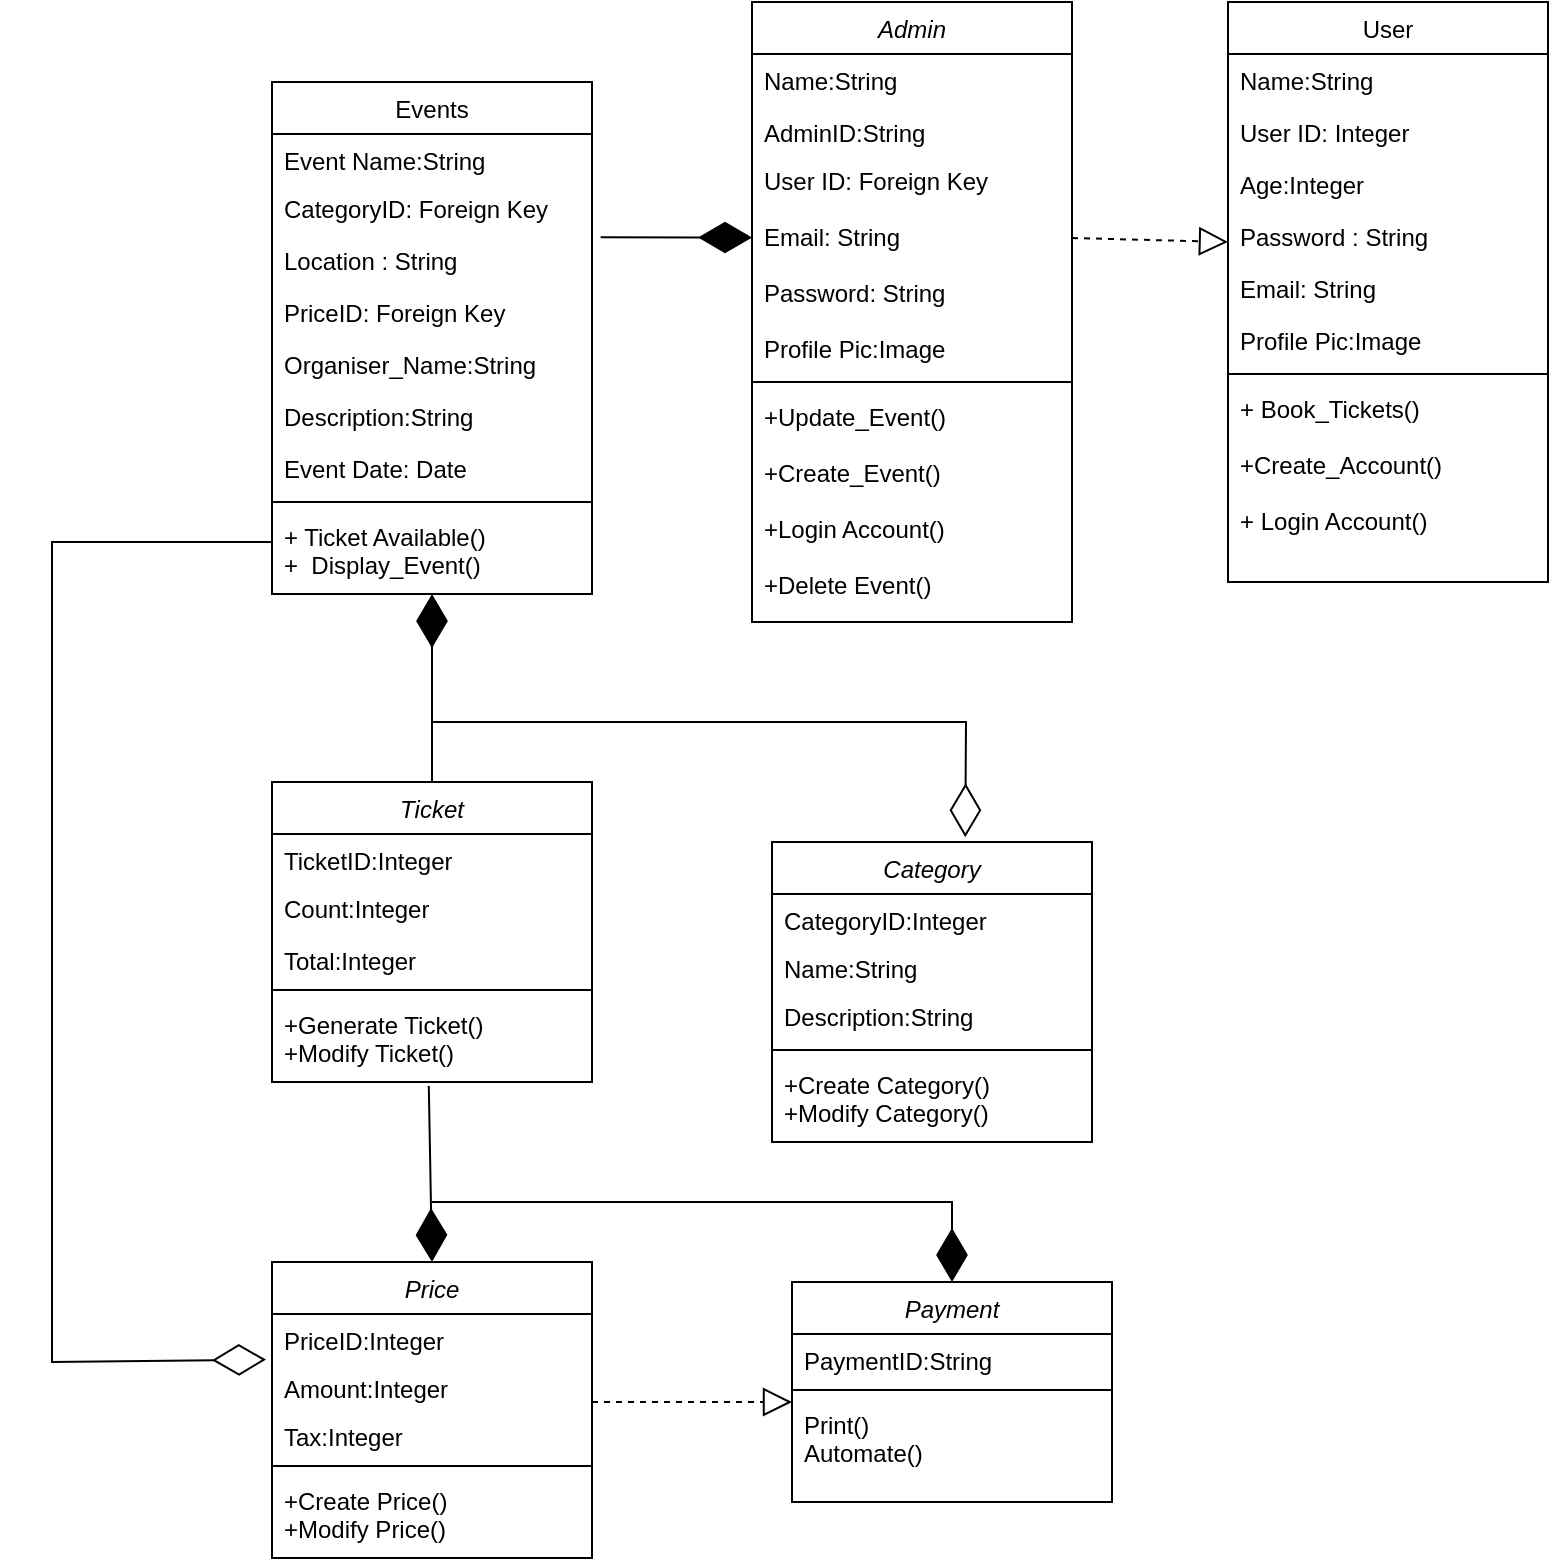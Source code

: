 <mxfile version="24.5.2" type="github">
  <diagram id="C5RBs43oDa-KdzZeNtuy" name="Page-1">
    <mxGraphModel dx="2258" dy="824" grid="1" gridSize="10" guides="1" tooltips="1" connect="1" arrows="1" fold="1" page="1" pageScale="1" pageWidth="827" pageHeight="1169" math="0" shadow="0">
      <root>
        <mxCell id="WIyWlLk6GJQsqaUBKTNV-0" />
        <mxCell id="WIyWlLk6GJQsqaUBKTNV-1" parent="WIyWlLk6GJQsqaUBKTNV-0" />
        <mxCell id="zkfFHV4jXpPFQw0GAbJ--0" value="Admin" style="swimlane;fontStyle=2;align=center;verticalAlign=top;childLayout=stackLayout;horizontal=1;startSize=26;horizontalStack=0;resizeParent=1;resizeLast=0;collapsible=1;marginBottom=0;rounded=0;shadow=0;strokeWidth=1;" parent="WIyWlLk6GJQsqaUBKTNV-1" vertex="1">
          <mxGeometry x="270" y="120" width="160" height="310" as="geometry">
            <mxRectangle x="230" y="140" width="160" height="26" as="alternateBounds" />
          </mxGeometry>
        </mxCell>
        <mxCell id="zkfFHV4jXpPFQw0GAbJ--2" value="Name:String" style="text;align=left;verticalAlign=top;spacingLeft=4;spacingRight=4;overflow=hidden;rotatable=0;points=[[0,0.5],[1,0.5]];portConstraint=eastwest;rounded=0;shadow=0;html=0;" parent="zkfFHV4jXpPFQw0GAbJ--0" vertex="1">
          <mxGeometry y="26" width="160" height="26" as="geometry" />
        </mxCell>
        <mxCell id="zkfFHV4jXpPFQw0GAbJ--1" value="AdminID:String" style="text;align=left;verticalAlign=top;spacingLeft=4;spacingRight=4;overflow=hidden;rotatable=0;points=[[0,0.5],[1,0.5]];portConstraint=eastwest;" parent="zkfFHV4jXpPFQw0GAbJ--0" vertex="1">
          <mxGeometry y="52" width="160" height="24" as="geometry" />
        </mxCell>
        <mxCell id="zkfFHV4jXpPFQw0GAbJ--3" value="User ID: Foreign Key&#xa;&#xa;Email: String&#xa;&#xa;Password: String" style="text;align=left;verticalAlign=top;spacingLeft=4;spacingRight=4;overflow=hidden;rotatable=0;points=[[0,0.5],[1,0.5]];portConstraint=eastwest;rounded=0;shadow=0;html=0;" parent="zkfFHV4jXpPFQw0GAbJ--0" vertex="1">
          <mxGeometry y="76" width="160" height="84" as="geometry" />
        </mxCell>
        <mxCell id="QArWGsOdWdeEShQPEXwd-15" value="Profile Pic:Image" style="text;align=left;verticalAlign=top;spacingLeft=4;spacingRight=4;overflow=hidden;rotatable=0;points=[[0,0.5],[1,0.5]];portConstraint=eastwest;rounded=0;shadow=0;html=0;" parent="zkfFHV4jXpPFQw0GAbJ--0" vertex="1">
          <mxGeometry y="160" width="160" height="26" as="geometry" />
        </mxCell>
        <mxCell id="zkfFHV4jXpPFQw0GAbJ--4" value="" style="line;html=1;strokeWidth=1;align=left;verticalAlign=middle;spacingTop=-1;spacingLeft=3;spacingRight=3;rotatable=0;labelPosition=right;points=[];portConstraint=eastwest;" parent="zkfFHV4jXpPFQw0GAbJ--0" vertex="1">
          <mxGeometry y="186" width="160" height="8" as="geometry" />
        </mxCell>
        <mxCell id="zkfFHV4jXpPFQw0GAbJ--5" value="+Update_Event()&#xa;&#xa;+Create_Event()&#xa;&#xa;+Login Account()&#xa;&#xa;+Delete Event()" style="text;align=left;verticalAlign=top;spacingLeft=4;spacingRight=4;overflow=hidden;rotatable=0;points=[[0,0.5],[1,0.5]];portConstraint=eastwest;" parent="zkfFHV4jXpPFQw0GAbJ--0" vertex="1">
          <mxGeometry y="194" width="160" height="116" as="geometry" />
        </mxCell>
        <mxCell id="zkfFHV4jXpPFQw0GAbJ--6" value="Events" style="swimlane;fontStyle=0;align=center;verticalAlign=top;childLayout=stackLayout;horizontal=1;startSize=26;horizontalStack=0;resizeParent=1;resizeLast=0;collapsible=1;marginBottom=0;rounded=0;shadow=0;strokeWidth=1;" parent="WIyWlLk6GJQsqaUBKTNV-1" vertex="1">
          <mxGeometry x="30" y="160" width="160" height="256" as="geometry">
            <mxRectangle x="130" y="380" width="160" height="26" as="alternateBounds" />
          </mxGeometry>
        </mxCell>
        <mxCell id="zkfFHV4jXpPFQw0GAbJ--7" value="Event Name:String" style="text;align=left;verticalAlign=top;spacingLeft=4;spacingRight=4;overflow=hidden;rotatable=0;points=[[0,0.5],[1,0.5]];portConstraint=eastwest;" parent="zkfFHV4jXpPFQw0GAbJ--6" vertex="1">
          <mxGeometry y="26" width="160" height="24" as="geometry" />
        </mxCell>
        <mxCell id="QArWGsOdWdeEShQPEXwd-11" value="CategoryID: Foreign Key" style="text;align=left;verticalAlign=top;spacingLeft=4;spacingRight=4;overflow=hidden;rotatable=0;points=[[0,0.5],[1,0.5]];portConstraint=eastwest;rounded=0;shadow=0;html=0;" parent="zkfFHV4jXpPFQw0GAbJ--6" vertex="1">
          <mxGeometry y="50" width="160" height="26" as="geometry" />
        </mxCell>
        <mxCell id="QArWGsOdWdeEShQPEXwd-12" value="Location : String" style="text;align=left;verticalAlign=top;spacingLeft=4;spacingRight=4;overflow=hidden;rotatable=0;points=[[0,0.5],[1,0.5]];portConstraint=eastwest;rounded=0;shadow=0;html=0;" parent="zkfFHV4jXpPFQw0GAbJ--6" vertex="1">
          <mxGeometry y="76" width="160" height="26" as="geometry" />
        </mxCell>
        <mxCell id="QArWGsOdWdeEShQPEXwd-28" value="PriceID: Foreign Key" style="text;align=left;verticalAlign=top;spacingLeft=4;spacingRight=4;overflow=hidden;rotatable=0;points=[[0,0.5],[1,0.5]];portConstraint=eastwest;rounded=0;shadow=0;html=0;" parent="zkfFHV4jXpPFQw0GAbJ--6" vertex="1">
          <mxGeometry y="102" width="160" height="26" as="geometry" />
        </mxCell>
        <mxCell id="zDtMwkUHTieJUA7hqiTg-0" value="Organiser_Name:String" style="text;align=left;verticalAlign=top;spacingLeft=4;spacingRight=4;overflow=hidden;rotatable=0;points=[[0,0.5],[1,0.5]];portConstraint=eastwest;rounded=0;shadow=0;html=0;" parent="zkfFHV4jXpPFQw0GAbJ--6" vertex="1">
          <mxGeometry y="128" width="160" height="26" as="geometry" />
        </mxCell>
        <mxCell id="zkfFHV4jXpPFQw0GAbJ--8" value="Description:String" style="text;align=left;verticalAlign=top;spacingLeft=4;spacingRight=4;overflow=hidden;rotatable=0;points=[[0,0.5],[1,0.5]];portConstraint=eastwest;rounded=0;shadow=0;html=0;" parent="zkfFHV4jXpPFQw0GAbJ--6" vertex="1">
          <mxGeometry y="154" width="160" height="26" as="geometry" />
        </mxCell>
        <mxCell id="QArWGsOdWdeEShQPEXwd-13" value="Event Date: Date" style="text;align=left;verticalAlign=top;spacingLeft=4;spacingRight=4;overflow=hidden;rotatable=0;points=[[0,0.5],[1,0.5]];portConstraint=eastwest;rounded=0;shadow=0;html=0;" parent="zkfFHV4jXpPFQw0GAbJ--6" vertex="1">
          <mxGeometry y="180" width="160" height="26" as="geometry" />
        </mxCell>
        <mxCell id="zkfFHV4jXpPFQw0GAbJ--9" value="" style="line;html=1;strokeWidth=1;align=left;verticalAlign=middle;spacingTop=-1;spacingLeft=3;spacingRight=3;rotatable=0;labelPosition=right;points=[];portConstraint=eastwest;" parent="zkfFHV4jXpPFQw0GAbJ--6" vertex="1">
          <mxGeometry y="206" width="160" height="8" as="geometry" />
        </mxCell>
        <mxCell id="zkfFHV4jXpPFQw0GAbJ--11" value="+ Ticket Available()&#xa;+  Display_Event()" style="text;align=left;verticalAlign=top;spacingLeft=4;spacingRight=4;overflow=hidden;rotatable=0;points=[[0,0.5],[1,0.5]];portConstraint=eastwest;" parent="zkfFHV4jXpPFQw0GAbJ--6" vertex="1">
          <mxGeometry y="214" width="160" height="42" as="geometry" />
        </mxCell>
        <mxCell id="zkfFHV4jXpPFQw0GAbJ--17" value="User" style="swimlane;fontStyle=0;align=center;verticalAlign=top;childLayout=stackLayout;horizontal=1;startSize=26;horizontalStack=0;resizeParent=1;resizeLast=0;collapsible=1;marginBottom=0;rounded=0;shadow=0;strokeWidth=1;" parent="WIyWlLk6GJQsqaUBKTNV-1" vertex="1">
          <mxGeometry x="508" y="120" width="160" height="290" as="geometry">
            <mxRectangle x="550" y="140" width="160" height="26" as="alternateBounds" />
          </mxGeometry>
        </mxCell>
        <mxCell id="zkfFHV4jXpPFQw0GAbJ--18" value="Name:String" style="text;align=left;verticalAlign=top;spacingLeft=4;spacingRight=4;overflow=hidden;rotatable=0;points=[[0,0.5],[1,0.5]];portConstraint=eastwest;" parent="zkfFHV4jXpPFQw0GAbJ--17" vertex="1">
          <mxGeometry y="26" width="160" height="26" as="geometry" />
        </mxCell>
        <mxCell id="zkfFHV4jXpPFQw0GAbJ--19" value="User ID: Integer" style="text;align=left;verticalAlign=top;spacingLeft=4;spacingRight=4;overflow=hidden;rotatable=0;points=[[0,0.5],[1,0.5]];portConstraint=eastwest;rounded=0;shadow=0;html=0;" parent="zkfFHV4jXpPFQw0GAbJ--17" vertex="1">
          <mxGeometry y="52" width="160" height="26" as="geometry" />
        </mxCell>
        <mxCell id="zkfFHV4jXpPFQw0GAbJ--20" value="Age:Integer" style="text;align=left;verticalAlign=top;spacingLeft=4;spacingRight=4;overflow=hidden;rotatable=0;points=[[0,0.5],[1,0.5]];portConstraint=eastwest;rounded=0;shadow=0;html=0;" parent="zkfFHV4jXpPFQw0GAbJ--17" vertex="1">
          <mxGeometry y="78" width="160" height="26" as="geometry" />
        </mxCell>
        <mxCell id="QArWGsOdWdeEShQPEXwd-10" value="Password : String" style="text;align=left;verticalAlign=top;spacingLeft=4;spacingRight=4;overflow=hidden;rotatable=0;points=[[0,0.5],[1,0.5]];portConstraint=eastwest;rounded=0;shadow=0;html=0;" parent="zkfFHV4jXpPFQw0GAbJ--17" vertex="1">
          <mxGeometry y="104" width="160" height="26" as="geometry" />
        </mxCell>
        <mxCell id="zkfFHV4jXpPFQw0GAbJ--22" value="Email: String" style="text;align=left;verticalAlign=top;spacingLeft=4;spacingRight=4;overflow=hidden;rotatable=0;points=[[0,0.5],[1,0.5]];portConstraint=eastwest;rounded=0;shadow=0;html=0;" parent="zkfFHV4jXpPFQw0GAbJ--17" vertex="1">
          <mxGeometry y="130" width="160" height="26" as="geometry" />
        </mxCell>
        <mxCell id="QArWGsOdWdeEShQPEXwd-9" value="Profile Pic:Image" style="text;align=left;verticalAlign=top;spacingLeft=4;spacingRight=4;overflow=hidden;rotatable=0;points=[[0,0.5],[1,0.5]];portConstraint=eastwest;rounded=0;shadow=0;html=0;" parent="zkfFHV4jXpPFQw0GAbJ--17" vertex="1">
          <mxGeometry y="156" width="160" height="26" as="geometry" />
        </mxCell>
        <mxCell id="zkfFHV4jXpPFQw0GAbJ--23" value="" style="line;html=1;strokeWidth=1;align=left;verticalAlign=middle;spacingTop=-1;spacingLeft=3;spacingRight=3;rotatable=0;labelPosition=right;points=[];portConstraint=eastwest;" parent="zkfFHV4jXpPFQw0GAbJ--17" vertex="1">
          <mxGeometry y="182" width="160" height="8" as="geometry" />
        </mxCell>
        <mxCell id="QArWGsOdWdeEShQPEXwd-21" value="+ Book_Tickets()&#xa; &#xa;+Create_Account()&#xa;&#xa;+ Login Account()&#xa;" style="text;align=left;verticalAlign=top;spacingLeft=4;spacingRight=4;overflow=hidden;rotatable=0;points=[[0,0.5],[1,0.5]];portConstraint=eastwest;" parent="zkfFHV4jXpPFQw0GAbJ--17" vertex="1">
          <mxGeometry y="190" width="160" height="88" as="geometry" />
        </mxCell>
        <mxCell id="QArWGsOdWdeEShQPEXwd-31" value="" style="endArrow=diamondThin;endFill=0;endSize=24;html=1;rounded=0;exitX=0;exitY=1;exitDx=0;exitDy=0;entryX=-0.019;entryY=-0.05;entryDx=0;entryDy=0;entryPerimeter=0;" parent="WIyWlLk6GJQsqaUBKTNV-1" target="Cp9vP32NuV1PQ_B-YW_r-2" edge="1">
          <mxGeometry width="160" relative="1" as="geometry">
            <mxPoint x="30" y="390" as="sourcePoint" />
            <mxPoint x="-30" y="800" as="targetPoint" />
            <Array as="points">
              <mxPoint x="-80" y="390" />
              <mxPoint x="-80" y="586" />
              <mxPoint x="-80" y="666" />
              <mxPoint x="-80" y="800" />
            </Array>
          </mxGeometry>
        </mxCell>
        <mxCell id="QArWGsOdWdeEShQPEXwd-34" value="Ticket" style="swimlane;fontStyle=2;align=center;verticalAlign=top;childLayout=stackLayout;horizontal=1;startSize=26;horizontalStack=0;resizeParent=1;resizeLast=0;collapsible=1;marginBottom=0;rounded=0;shadow=0;strokeWidth=1;" parent="WIyWlLk6GJQsqaUBKTNV-1" vertex="1">
          <mxGeometry x="30" y="510" width="160" height="150" as="geometry">
            <mxRectangle x="230" y="140" width="160" height="26" as="alternateBounds" />
          </mxGeometry>
        </mxCell>
        <mxCell id="Cp9vP32NuV1PQ_B-YW_r-6" value="TicketID:Integer" style="text;align=left;verticalAlign=top;spacingLeft=4;spacingRight=4;overflow=hidden;rotatable=0;points=[[0,0.5],[1,0.5]];portConstraint=eastwest;rounded=0;shadow=0;html=0;" parent="QArWGsOdWdeEShQPEXwd-34" vertex="1">
          <mxGeometry y="26" width="160" height="24" as="geometry" />
        </mxCell>
        <mxCell id="QArWGsOdWdeEShQPEXwd-38" value="Count:Integer" style="text;align=left;verticalAlign=top;spacingLeft=4;spacingRight=4;overflow=hidden;rotatable=0;points=[[0,0.5],[1,0.5]];portConstraint=eastwest;rounded=0;shadow=0;html=0;" parent="QArWGsOdWdeEShQPEXwd-34" vertex="1">
          <mxGeometry y="50" width="160" height="26" as="geometry" />
        </mxCell>
        <mxCell id="QArWGsOdWdeEShQPEXwd-36" value="Total:Integer" style="text;align=left;verticalAlign=top;spacingLeft=4;spacingRight=4;overflow=hidden;rotatable=0;points=[[0,0.5],[1,0.5]];portConstraint=eastwest;" parent="QArWGsOdWdeEShQPEXwd-34" vertex="1">
          <mxGeometry y="76" width="160" height="24" as="geometry" />
        </mxCell>
        <mxCell id="QArWGsOdWdeEShQPEXwd-39" value="" style="line;html=1;strokeWidth=1;align=left;verticalAlign=middle;spacingTop=-1;spacingLeft=3;spacingRight=3;rotatable=0;labelPosition=right;points=[];portConstraint=eastwest;" parent="QArWGsOdWdeEShQPEXwd-34" vertex="1">
          <mxGeometry y="100" width="160" height="8" as="geometry" />
        </mxCell>
        <mxCell id="QArWGsOdWdeEShQPEXwd-40" value="+Generate Ticket()&#xa;+Modify Ticket()" style="text;align=left;verticalAlign=top;spacingLeft=4;spacingRight=4;overflow=hidden;rotatable=0;points=[[0,0.5],[1,0.5]];portConstraint=eastwest;" parent="QArWGsOdWdeEShQPEXwd-34" vertex="1">
          <mxGeometry y="108" width="160" height="42" as="geometry" />
        </mxCell>
        <mxCell id="QArWGsOdWdeEShQPEXwd-42" value="" style="endArrow=block;dashed=1;endFill=0;endSize=12;html=1;rounded=0;exitX=1;exitY=0.5;exitDx=0;exitDy=0;" parent="WIyWlLk6GJQsqaUBKTNV-1" source="zkfFHV4jXpPFQw0GAbJ--3" edge="1">
          <mxGeometry width="160" relative="1" as="geometry">
            <mxPoint x="348" y="240" as="sourcePoint" />
            <mxPoint x="508" y="240" as="targetPoint" />
          </mxGeometry>
        </mxCell>
        <mxCell id="QArWGsOdWdeEShQPEXwd-43" value="" style="endArrow=diamondThin;endFill=1;endSize=24;html=1;rounded=0;exitX=1.027;exitY=0.061;exitDx=0;exitDy=0;exitPerimeter=0;" parent="WIyWlLk6GJQsqaUBKTNV-1" source="QArWGsOdWdeEShQPEXwd-12" target="zkfFHV4jXpPFQw0GAbJ--3" edge="1">
          <mxGeometry width="160" relative="1" as="geometry">
            <mxPoint x="380" y="460" as="sourcePoint" />
            <mxPoint x="210" y="350" as="targetPoint" />
          </mxGeometry>
        </mxCell>
        <mxCell id="QArWGsOdWdeEShQPEXwd-44" value="Category" style="swimlane;fontStyle=2;align=center;verticalAlign=top;childLayout=stackLayout;horizontal=1;startSize=26;horizontalStack=0;resizeParent=1;resizeLast=0;collapsible=1;marginBottom=0;rounded=0;shadow=0;strokeWidth=1;" parent="WIyWlLk6GJQsqaUBKTNV-1" vertex="1">
          <mxGeometry x="280" y="540" width="160" height="150" as="geometry">
            <mxRectangle x="230" y="140" width="160" height="26" as="alternateBounds" />
          </mxGeometry>
        </mxCell>
        <mxCell id="QArWGsOdWdeEShQPEXwd-45" value="CategoryID:Integer" style="text;align=left;verticalAlign=top;spacingLeft=4;spacingRight=4;overflow=hidden;rotatable=0;points=[[0,0.5],[1,0.5]];portConstraint=eastwest;rounded=0;shadow=0;html=0;" parent="QArWGsOdWdeEShQPEXwd-44" vertex="1">
          <mxGeometry y="26" width="160" height="24" as="geometry" />
        </mxCell>
        <mxCell id="QArWGsOdWdeEShQPEXwd-46" value="Name:String" style="text;align=left;verticalAlign=top;spacingLeft=4;spacingRight=4;overflow=hidden;rotatable=0;points=[[0,0.5],[1,0.5]];portConstraint=eastwest;" parent="QArWGsOdWdeEShQPEXwd-44" vertex="1">
          <mxGeometry y="50" width="160" height="24" as="geometry" />
        </mxCell>
        <mxCell id="QArWGsOdWdeEShQPEXwd-47" value="Description:String" style="text;align=left;verticalAlign=top;spacingLeft=4;spacingRight=4;overflow=hidden;rotatable=0;points=[[0,0.5],[1,0.5]];portConstraint=eastwest;rounded=0;shadow=0;html=0;" parent="QArWGsOdWdeEShQPEXwd-44" vertex="1">
          <mxGeometry y="74" width="160" height="26" as="geometry" />
        </mxCell>
        <mxCell id="QArWGsOdWdeEShQPEXwd-48" value="" style="line;html=1;strokeWidth=1;align=left;verticalAlign=middle;spacingTop=-1;spacingLeft=3;spacingRight=3;rotatable=0;labelPosition=right;points=[];portConstraint=eastwest;" parent="QArWGsOdWdeEShQPEXwd-44" vertex="1">
          <mxGeometry y="100" width="160" height="8" as="geometry" />
        </mxCell>
        <mxCell id="QArWGsOdWdeEShQPEXwd-49" value="+Create Category()&#xa;+Modify Category()" style="text;align=left;verticalAlign=top;spacingLeft=4;spacingRight=4;overflow=hidden;rotatable=0;points=[[0,0.5],[1,0.5]];portConstraint=eastwest;" parent="QArWGsOdWdeEShQPEXwd-44" vertex="1">
          <mxGeometry y="108" width="160" height="42" as="geometry" />
        </mxCell>
        <mxCell id="QArWGsOdWdeEShQPEXwd-50" value="" style="endArrow=diamondThin;endFill=0;endSize=24;html=1;rounded=0;exitX=0.5;exitY=1;exitDx=0;exitDy=0;entryX=0.604;entryY=-0.016;entryDx=0;entryDy=0;entryPerimeter=0;" parent="WIyWlLk6GJQsqaUBKTNV-1" source="zkfFHV4jXpPFQw0GAbJ--6" target="QArWGsOdWdeEShQPEXwd-44" edge="1">
          <mxGeometry width="160" relative="1" as="geometry">
            <mxPoint x="110" y="450" as="sourcePoint" />
            <mxPoint x="430" y="480" as="targetPoint" />
            <Array as="points">
              <mxPoint x="110" y="480" />
              <mxPoint x="377" y="480" />
            </Array>
          </mxGeometry>
        </mxCell>
        <mxCell id="Cp9vP32NuV1PQ_B-YW_r-0" value="Price" style="swimlane;fontStyle=2;align=center;verticalAlign=top;childLayout=stackLayout;horizontal=1;startSize=26;horizontalStack=0;resizeParent=1;resizeLast=0;collapsible=1;marginBottom=0;rounded=0;shadow=0;strokeWidth=1;" parent="WIyWlLk6GJQsqaUBKTNV-1" vertex="1">
          <mxGeometry x="30" y="750" width="160" height="148" as="geometry">
            <mxRectangle x="230" y="140" width="160" height="26" as="alternateBounds" />
          </mxGeometry>
        </mxCell>
        <mxCell id="Cp9vP32NuV1PQ_B-YW_r-1" value="PriceID:Integer" style="text;align=left;verticalAlign=top;spacingLeft=4;spacingRight=4;overflow=hidden;rotatable=0;points=[[0,0.5],[1,0.5]];portConstraint=eastwest;rounded=0;shadow=0;html=0;" parent="Cp9vP32NuV1PQ_B-YW_r-0" vertex="1">
          <mxGeometry y="26" width="160" height="24" as="geometry" />
        </mxCell>
        <mxCell id="Cp9vP32NuV1PQ_B-YW_r-2" value="Amount:Integer" style="text;align=left;verticalAlign=top;spacingLeft=4;spacingRight=4;overflow=hidden;rotatable=0;points=[[0,0.5],[1,0.5]];portConstraint=eastwest;" parent="Cp9vP32NuV1PQ_B-YW_r-0" vertex="1">
          <mxGeometry y="50" width="160" height="24" as="geometry" />
        </mxCell>
        <mxCell id="zDtMwkUHTieJUA7hqiTg-1" value="Tax:Integer" style="text;align=left;verticalAlign=top;spacingLeft=4;spacingRight=4;overflow=hidden;rotatable=0;points=[[0,0.5],[1,0.5]];portConstraint=eastwest;" parent="Cp9vP32NuV1PQ_B-YW_r-0" vertex="1">
          <mxGeometry y="74" width="160" height="24" as="geometry" />
        </mxCell>
        <mxCell id="Cp9vP32NuV1PQ_B-YW_r-4" value="" style="line;html=1;strokeWidth=1;align=left;verticalAlign=middle;spacingTop=-1;spacingLeft=3;spacingRight=3;rotatable=0;labelPosition=right;points=[];portConstraint=eastwest;" parent="Cp9vP32NuV1PQ_B-YW_r-0" vertex="1">
          <mxGeometry y="98" width="160" height="8" as="geometry" />
        </mxCell>
        <mxCell id="Cp9vP32NuV1PQ_B-YW_r-5" value="+Create Price()&#xa;+Modify Price()" style="text;align=left;verticalAlign=top;spacingLeft=4;spacingRight=4;overflow=hidden;rotatable=0;points=[[0,0.5],[1,0.5]];portConstraint=eastwest;" parent="Cp9vP32NuV1PQ_B-YW_r-0" vertex="1">
          <mxGeometry y="106" width="160" height="42" as="geometry" />
        </mxCell>
        <mxCell id="Cp9vP32NuV1PQ_B-YW_r-7" value="" style="endArrow=diamondThin;endFill=1;endSize=24;html=1;rounded=0;exitX=0.49;exitY=1.048;exitDx=0;exitDy=0;exitPerimeter=0;entryX=0.5;entryY=0;entryDx=0;entryDy=0;" parent="WIyWlLk6GJQsqaUBKTNV-1" source="QArWGsOdWdeEShQPEXwd-40" target="Cp9vP32NuV1PQ_B-YW_r-0" edge="1">
          <mxGeometry width="160" relative="1" as="geometry">
            <mxPoint x="30" y="710" as="sourcePoint" />
            <mxPoint x="190" y="710" as="targetPoint" />
          </mxGeometry>
        </mxCell>
        <mxCell id="Cp9vP32NuV1PQ_B-YW_r-8" value="Payment" style="swimlane;fontStyle=2;align=center;verticalAlign=top;childLayout=stackLayout;horizontal=1;startSize=26;horizontalStack=0;resizeParent=1;resizeLast=0;collapsible=1;marginBottom=0;rounded=0;shadow=0;strokeWidth=1;" parent="WIyWlLk6GJQsqaUBKTNV-1" vertex="1">
          <mxGeometry x="290" y="760" width="160" height="110" as="geometry">
            <mxRectangle x="230" y="140" width="160" height="26" as="alternateBounds" />
          </mxGeometry>
        </mxCell>
        <mxCell id="Cp9vP32NuV1PQ_B-YW_r-9" value="PaymentID:String" style="text;align=left;verticalAlign=top;spacingLeft=4;spacingRight=4;overflow=hidden;rotatable=0;points=[[0,0.5],[1,0.5]];portConstraint=eastwest;rounded=0;shadow=0;html=0;" parent="Cp9vP32NuV1PQ_B-YW_r-8" vertex="1">
          <mxGeometry y="26" width="160" height="24" as="geometry" />
        </mxCell>
        <mxCell id="Cp9vP32NuV1PQ_B-YW_r-12" value="" style="line;html=1;strokeWidth=1;align=left;verticalAlign=middle;spacingTop=-1;spacingLeft=3;spacingRight=3;rotatable=0;labelPosition=right;points=[];portConstraint=eastwest;" parent="Cp9vP32NuV1PQ_B-YW_r-8" vertex="1">
          <mxGeometry y="50" width="160" height="8" as="geometry" />
        </mxCell>
        <mxCell id="Cp9vP32NuV1PQ_B-YW_r-13" value="Print()&#xa;Automate()" style="text;align=left;verticalAlign=top;spacingLeft=4;spacingRight=4;overflow=hidden;rotatable=0;points=[[0,0.5],[1,0.5]];portConstraint=eastwest;" parent="Cp9vP32NuV1PQ_B-YW_r-8" vertex="1">
          <mxGeometry y="58" width="160" height="42" as="geometry" />
        </mxCell>
        <mxCell id="Cp9vP32NuV1PQ_B-YW_r-14" value="" style="endArrow=diamondThin;endFill=1;endSize=24;html=1;rounded=0;exitX=0.5;exitY=0;exitDx=0;exitDy=0;entryX=0.5;entryY=1;entryDx=0;entryDy=0;" parent="WIyWlLk6GJQsqaUBKTNV-1" source="QArWGsOdWdeEShQPEXwd-34" target="zkfFHV4jXpPFQw0GAbJ--6" edge="1">
          <mxGeometry width="160" relative="1" as="geometry">
            <mxPoint x="80" y="446" as="sourcePoint" />
            <mxPoint x="100" y="410" as="targetPoint" />
          </mxGeometry>
        </mxCell>
        <mxCell id="Cp9vP32NuV1PQ_B-YW_r-15" value="" style="endArrow=block;dashed=1;endFill=0;endSize=12;html=1;rounded=0;" parent="WIyWlLk6GJQsqaUBKTNV-1" edge="1">
          <mxGeometry width="160" relative="1" as="geometry">
            <mxPoint x="190" y="820" as="sourcePoint" />
            <mxPoint x="290" y="820" as="targetPoint" />
          </mxGeometry>
        </mxCell>
        <mxCell id="Cp9vP32NuV1PQ_B-YW_r-16" value="" style="endArrow=diamondThin;endFill=1;endSize=24;html=1;rounded=0;entryX=0.5;entryY=0;entryDx=0;entryDy=0;" parent="WIyWlLk6GJQsqaUBKTNV-1" target="Cp9vP32NuV1PQ_B-YW_r-8" edge="1">
          <mxGeometry width="160" relative="1" as="geometry">
            <mxPoint x="110" y="720" as="sourcePoint" />
            <mxPoint x="370" y="720" as="targetPoint" />
            <Array as="points">
              <mxPoint x="370" y="720" />
            </Array>
          </mxGeometry>
        </mxCell>
      </root>
    </mxGraphModel>
  </diagram>
</mxfile>
